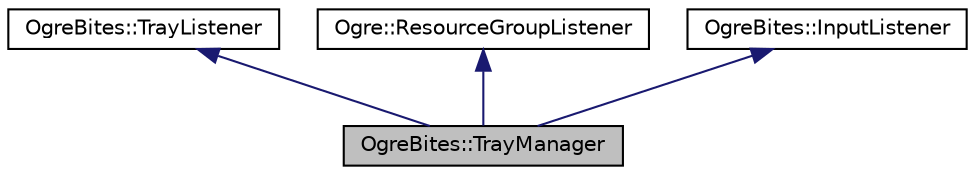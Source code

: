digraph "OgreBites::TrayManager"
{
  bgcolor="transparent";
  edge [fontname="Helvetica",fontsize="10",labelfontname="Helvetica",labelfontsize="10"];
  node [fontname="Helvetica",fontsize="10",shape=record];
  Node0 [label="OgreBites::TrayManager",height=0.2,width=0.4,color="black", fillcolor="grey75", style="filled", fontcolor="black"];
  Node1 -> Node0 [dir="back",color="midnightblue",fontsize="10",style="solid",fontname="Helvetica"];
  Node1 [label="OgreBites::TrayListener",height=0.2,width=0.4,color="black",URL="$class_ogre_bites_1_1_tray_listener.html",tooltip="Listener class for responding to tray events. "];
  Node2 -> Node0 [dir="back",color="midnightblue",fontsize="10",style="solid",fontname="Helvetica"];
  Node2 [label="Ogre::ResourceGroupListener",height=0.2,width=0.4,color="black",URL="$class_ogre_1_1_resource_group_listener.html",tooltip="This class defines an interface which is called back during resource group loading to indicate the pr..."];
  Node3 -> Node0 [dir="back",color="midnightblue",fontsize="10",style="solid",fontname="Helvetica"];
  Node3 [label="OgreBites::InputListener",height=0.2,width=0.4,color="black",URL="$struct_ogre_bites_1_1_input_listener.html",tooltip="the return values of the callbacks are ignored by ApplicationContext however they can be used to cont..."];
}
